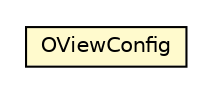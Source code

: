 #!/usr/local/bin/dot
#
# Class diagram 
# Generated by UMLGraph version R5_6-24-gf6e263 (http://www.umlgraph.org/)
#

digraph G {
	edge [fontname="Helvetica",fontsize=10,labelfontname="Helvetica",labelfontsize=10];
	node [fontname="Helvetica",fontsize=10,shape=plaintext];
	nodesep=0.25;
	ranksep=0.5;
	// com.orientechnologies.orient.core.metadata.schema.OViewConfig
	c7853057 [label=<<table title="com.orientechnologies.orient.core.metadata.schema.OViewConfig" border="0" cellborder="1" cellspacing="0" cellpadding="2" port="p" bgcolor="lemonChiffon" href="./OViewConfig.html">
		<tr><td><table border="0" cellspacing="0" cellpadding="1">
<tr><td align="center" balign="center"> OViewConfig </td></tr>
		</table></td></tr>
		</table>>, URL="./OViewConfig.html", fontname="Helvetica", fontcolor="black", fontsize=10.0];
}

